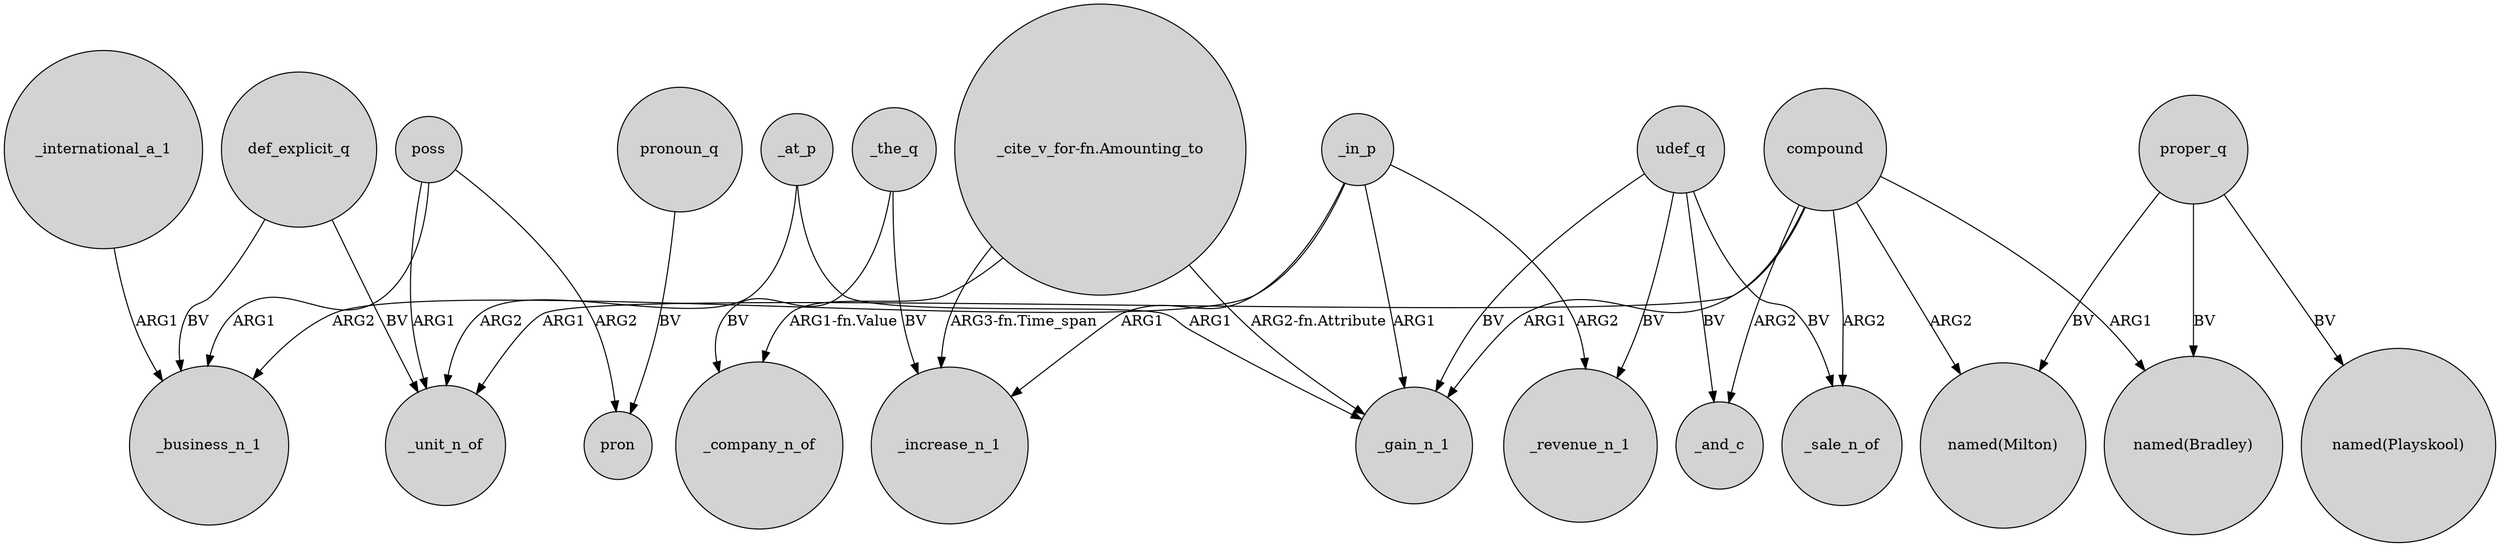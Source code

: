 digraph {
	node [shape=circle style=filled]
	def_explicit_q -> _business_n_1 [label=BV]
	"_cite_v_for-fn.Amounting_to" -> _company_n_of [label="ARG1-fn.Value"]
	_international_a_1 -> _business_n_1 [label=ARG1]
	poss -> _business_n_1 [label=ARG1]
	proper_q -> "named(Milton)" [label=BV]
	_at_p -> _unit_n_of [label=ARG2]
	udef_q -> _sale_n_of [label=BV]
	"_cite_v_for-fn.Amounting_to" -> _gain_n_1 [label="ARG2-fn.Attribute"]
	udef_q -> _and_c [label=BV]
	compound -> _and_c [label=ARG2]
	udef_q -> _revenue_n_1 [label=BV]
	"_cite_v_for-fn.Amounting_to" -> _increase_n_1 [label="ARG3-fn.Time_span"]
	pronoun_q -> pron [label=BV]
	poss -> pron [label=ARG2]
	def_explicit_q -> _unit_n_of [label=BV]
	_at_p -> _gain_n_1 [label=ARG1]
	compound -> "named(Bradley)" [label=ARG1]
	proper_q -> "named(Playskool)" [label=BV]
	_in_p -> _gain_n_1 [label=ARG1]
	_in_p -> _revenue_n_1 [label=ARG2]
	proper_q -> "named(Bradley)" [label=BV]
	_in_p -> _business_n_1 [label=ARG2]
	compound -> _gain_n_1 [label=ARG1]
	compound -> "named(Milton)" [label=ARG2]
	poss -> _unit_n_of [label=ARG1]
	compound -> _unit_n_of [label=ARG1]
	_the_q -> _increase_n_1 [label=BV]
	_in_p -> _increase_n_1 [label=ARG1]
	_the_q -> _company_n_of [label=BV]
	udef_q -> _gain_n_1 [label=BV]
	compound -> _sale_n_of [label=ARG2]
}
